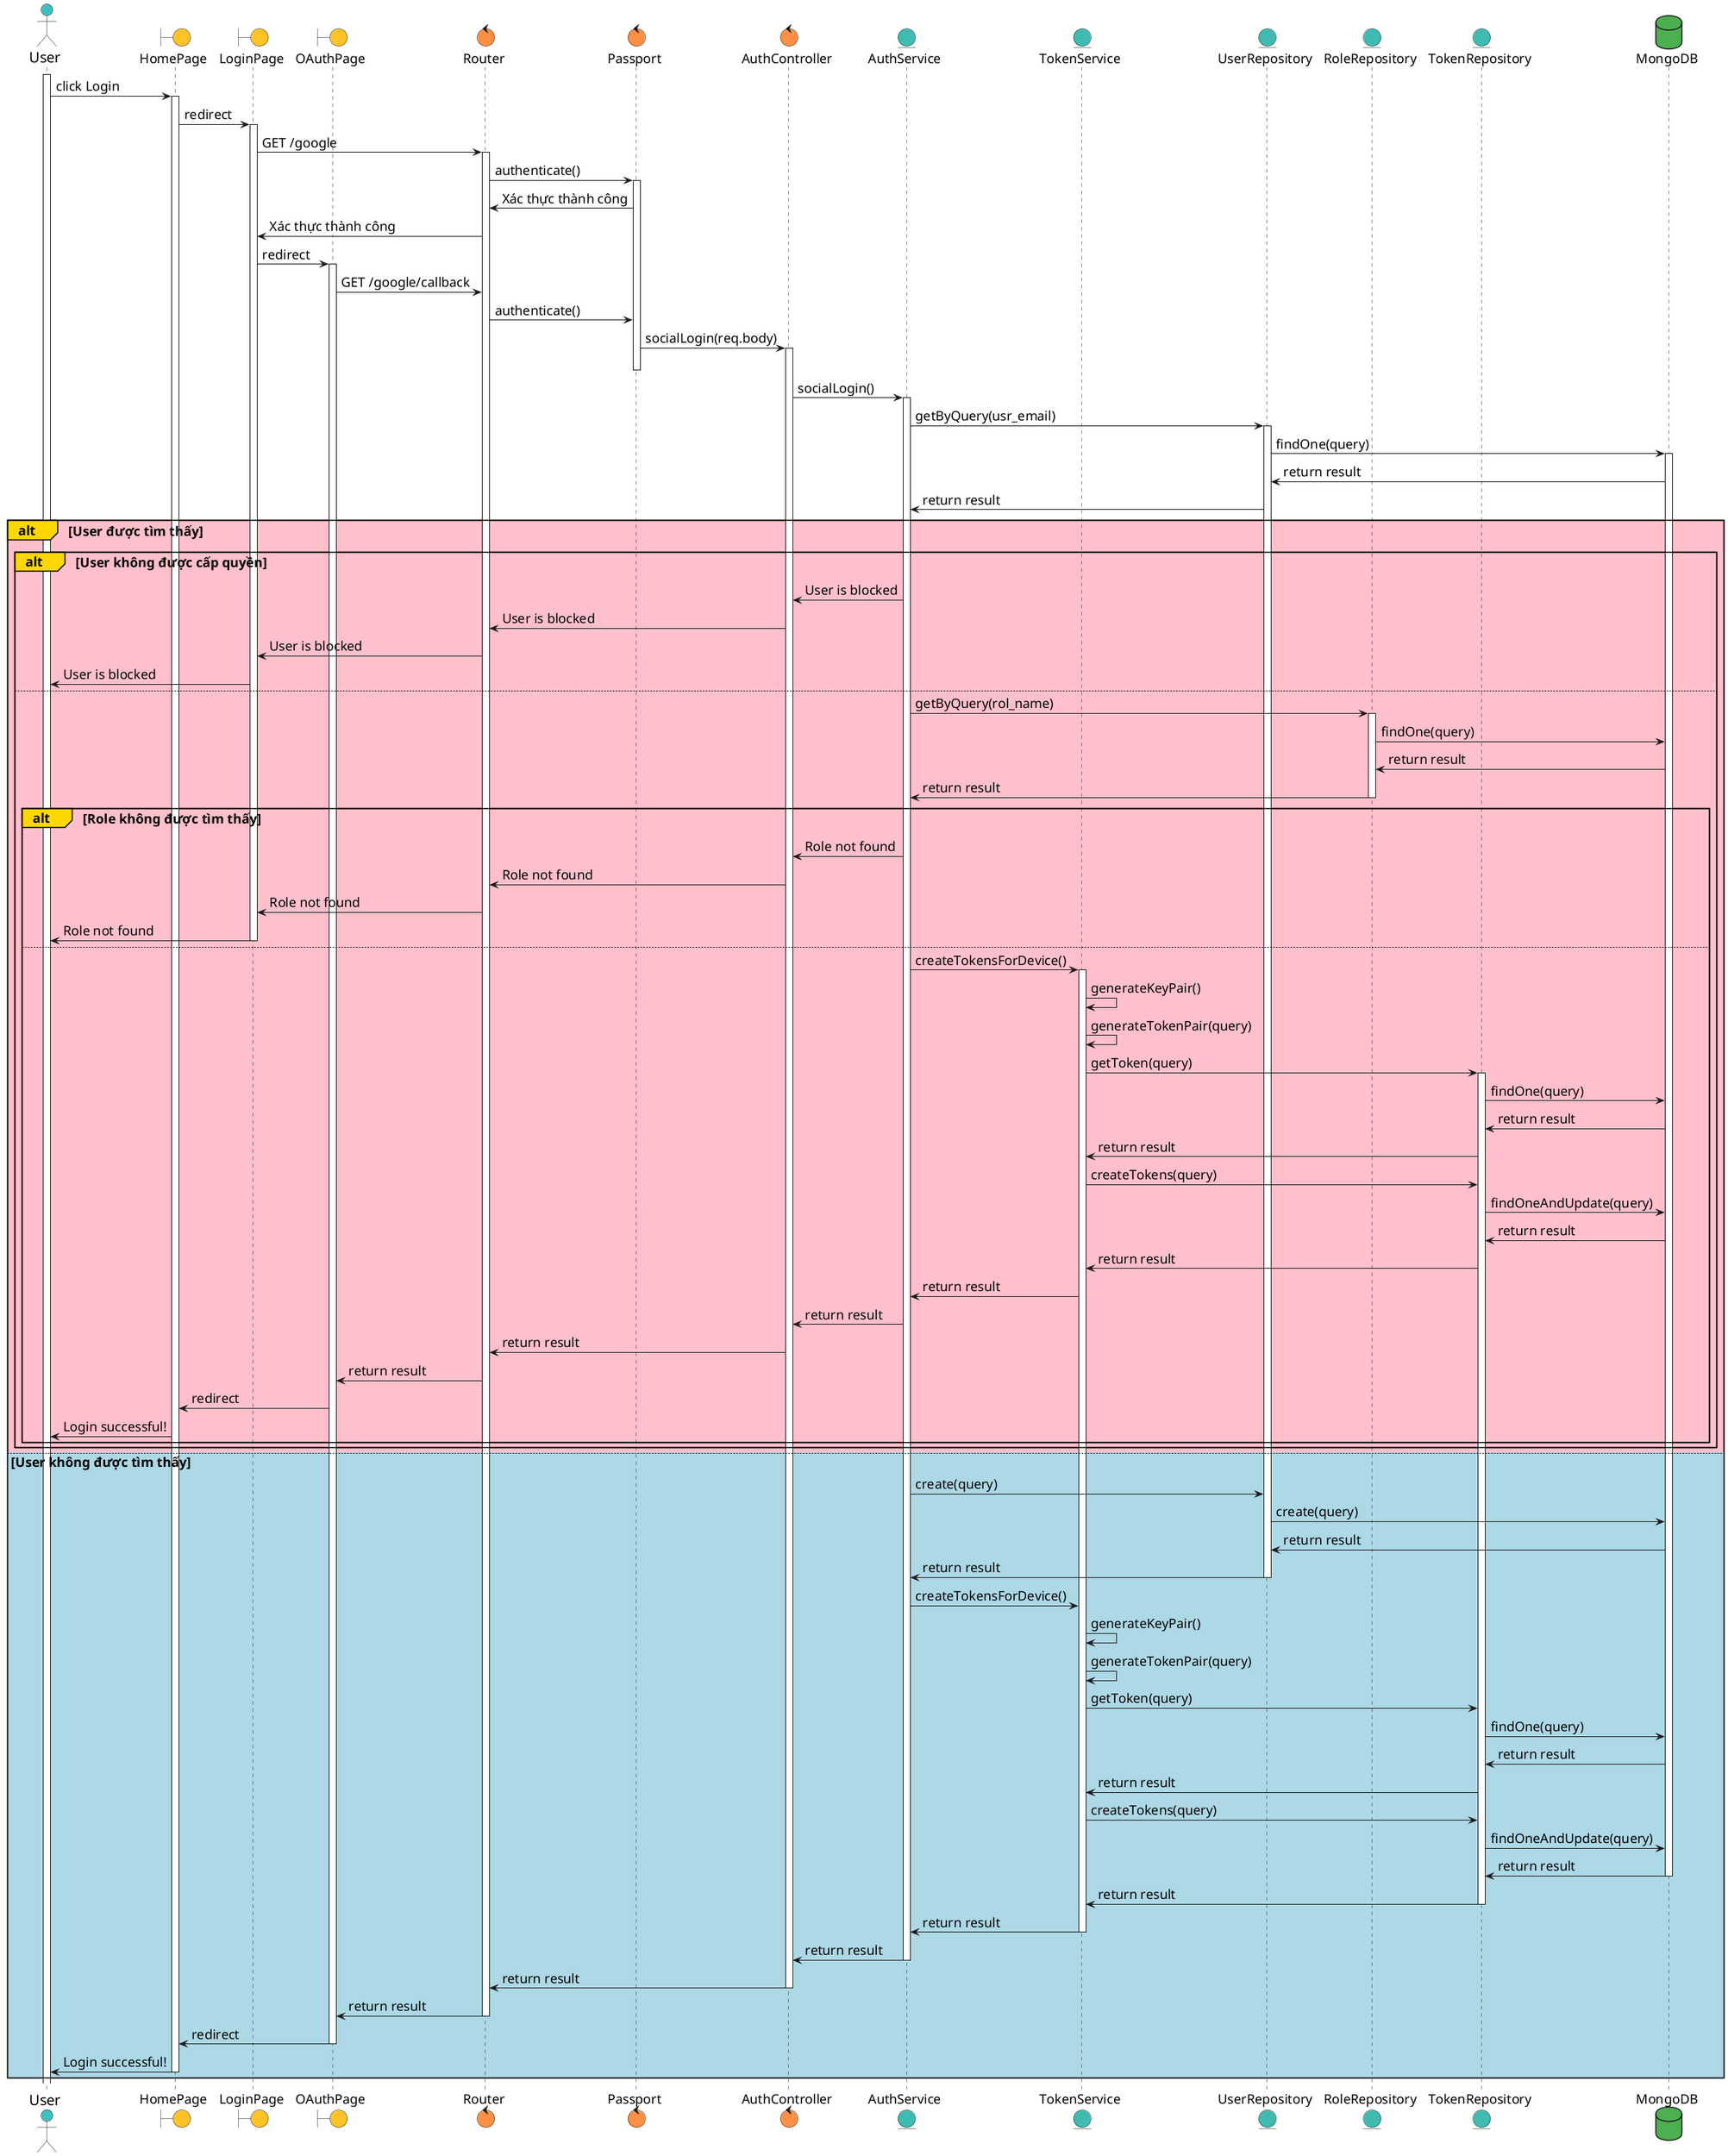 @startuml
skinparam defaultFontSize 18
skinparam actorFontSize 20
skinparam componentFontSize 18
skinparam sequenceFontSize 16
skinparam noteFontSize 14

actor User as User #40BFBF
boundary "HomePage" as HomePage #ffc327
boundary "LoginPage" as LoginPage #ffc327
boundary "OAuthPage" as OAuthPage #ffc327
control Router as Router #ff9045
control Passport as Passport #ff9045
control AuthController as AuthController #ff9045
entity AuthService as AuthService #40bbb1
entity TokenService as TokenService #40bbb1
entity UserRepository as UserRepository #40bbb1
entity RoleRepository as RoleRepository #40bbb1
entity TokenRepository as TokenRepository #40bbb1
database MongoDB as DB #4CAF50

activate User
User -> HomePage: click Login
activate HomePage

HomePage -> LoginPage: redirect
activate LoginPage

LoginPage -> Router: GET /google
activate Router

Router -> Passport: authenticate()
activate Passport

Passport -> Router: Xác thực thành công

Router -> LoginPage: Xác thực thành công

LoginPage -> OAuthPage: redirect
activate OAuthPage

OAuthPage -> Router: GET /google/callback

Router -> Passport: authenticate()

Passport -> AuthController: socialLogin(req.body)
activate AuthController
deactivate Passport

AuthController -> AuthService: socialLogin()
activate AuthService

AuthService -> UserRepository: getByQuery(usr_email)
activate UserRepository

UserRepository -> DB: findOne(query)
activate DB

DB -> UserRepository: return result
UserRepository -> AuthService: return result

alt#Gold #Pink User được tìm thấy
    alt#Gold User không được cấp quyền
        AuthService -> AuthController: User is blocked
        AuthController -> Router: User is blocked
        Router -> LoginPage: User is blocked
        LoginPage -> User: User is blocked
    else
        AuthService -> RoleRepository: getByQuery(rol_name)
        activate RoleRepository

        RoleRepository -> DB: findOne(query)
        DB -> RoleRepository: return result
        RoleRepository -> AuthService: return result
        deactivate RoleRepository

        alt#Gold Role không được tìm thấy
            AuthService -> AuthController: Role not found
            AuthController -> Router: Role not found
            Router -> LoginPage: Role not found
            LoginPage -> User: Role not found
            deactivate LoginPage
        else
            AuthService -> TokenService: createTokensForDevice()
            activate TokenService

            TokenService -> TokenService: generateKeyPair()
            TokenService -> TokenService: generateTokenPair(query)
            TokenService -> TokenRepository: getToken(query)
            activate TokenRepository

            TokenRepository -> DB: findOne(query)
            DB -> TokenRepository: return result
            TokenRepository -> TokenService: return result
            TokenService -> TokenRepository: createTokens(query)
            TokenRepository -> DB: findOneAndUpdate(query)
            DB -> TokenRepository: return result
            TokenRepository -> TokenService: return result
            TokenService -> AuthService: return result
            AuthService -> AuthController: return result
            AuthController -> Router: return result
            Router -> OAuthPage: return result
            OAuthPage -> HomePage: redirect
            HomePage -> User: Login successful!
        end
    end

else #LightBlue User không được tìm thấy
    AuthService -> UserRepository: create(query)
    UserRepository -> DB: create(query)
    DB -> UserRepository: return result
    UserRepository -> AuthService: return result
    deactivate UserRepository

    AuthService -> TokenService: createTokensForDevice()
    TokenService -> TokenService: generateKeyPair()
    TokenService -> TokenService: generateTokenPair(query)
    TokenService -> TokenRepository: getToken(query)
    TokenRepository -> DB: findOne(query)
    DB -> TokenRepository: return result
    TokenRepository -> TokenService: return result
    TokenService -> TokenRepository: createTokens(query)
    TokenRepository -> DB: findOneAndUpdate(query)
    DB -> TokenRepository: return result
    deactivate DB

    TokenRepository -> TokenService: return result
    deactivate TokenRepository

    TokenService -> AuthService: return result
    deactivate TokenService

    AuthService -> AuthController: return result
    deactivate AuthService

    AuthController -> Router: return result
    deactivate AuthController

    Router -> OAuthPage: return result
    deactivate Router

    OAuthPage -> HomePage: redirect
    deactivate OAuthPage

    HomePage -> User: Login successful!
    deactivate HomePage
end

@enduml